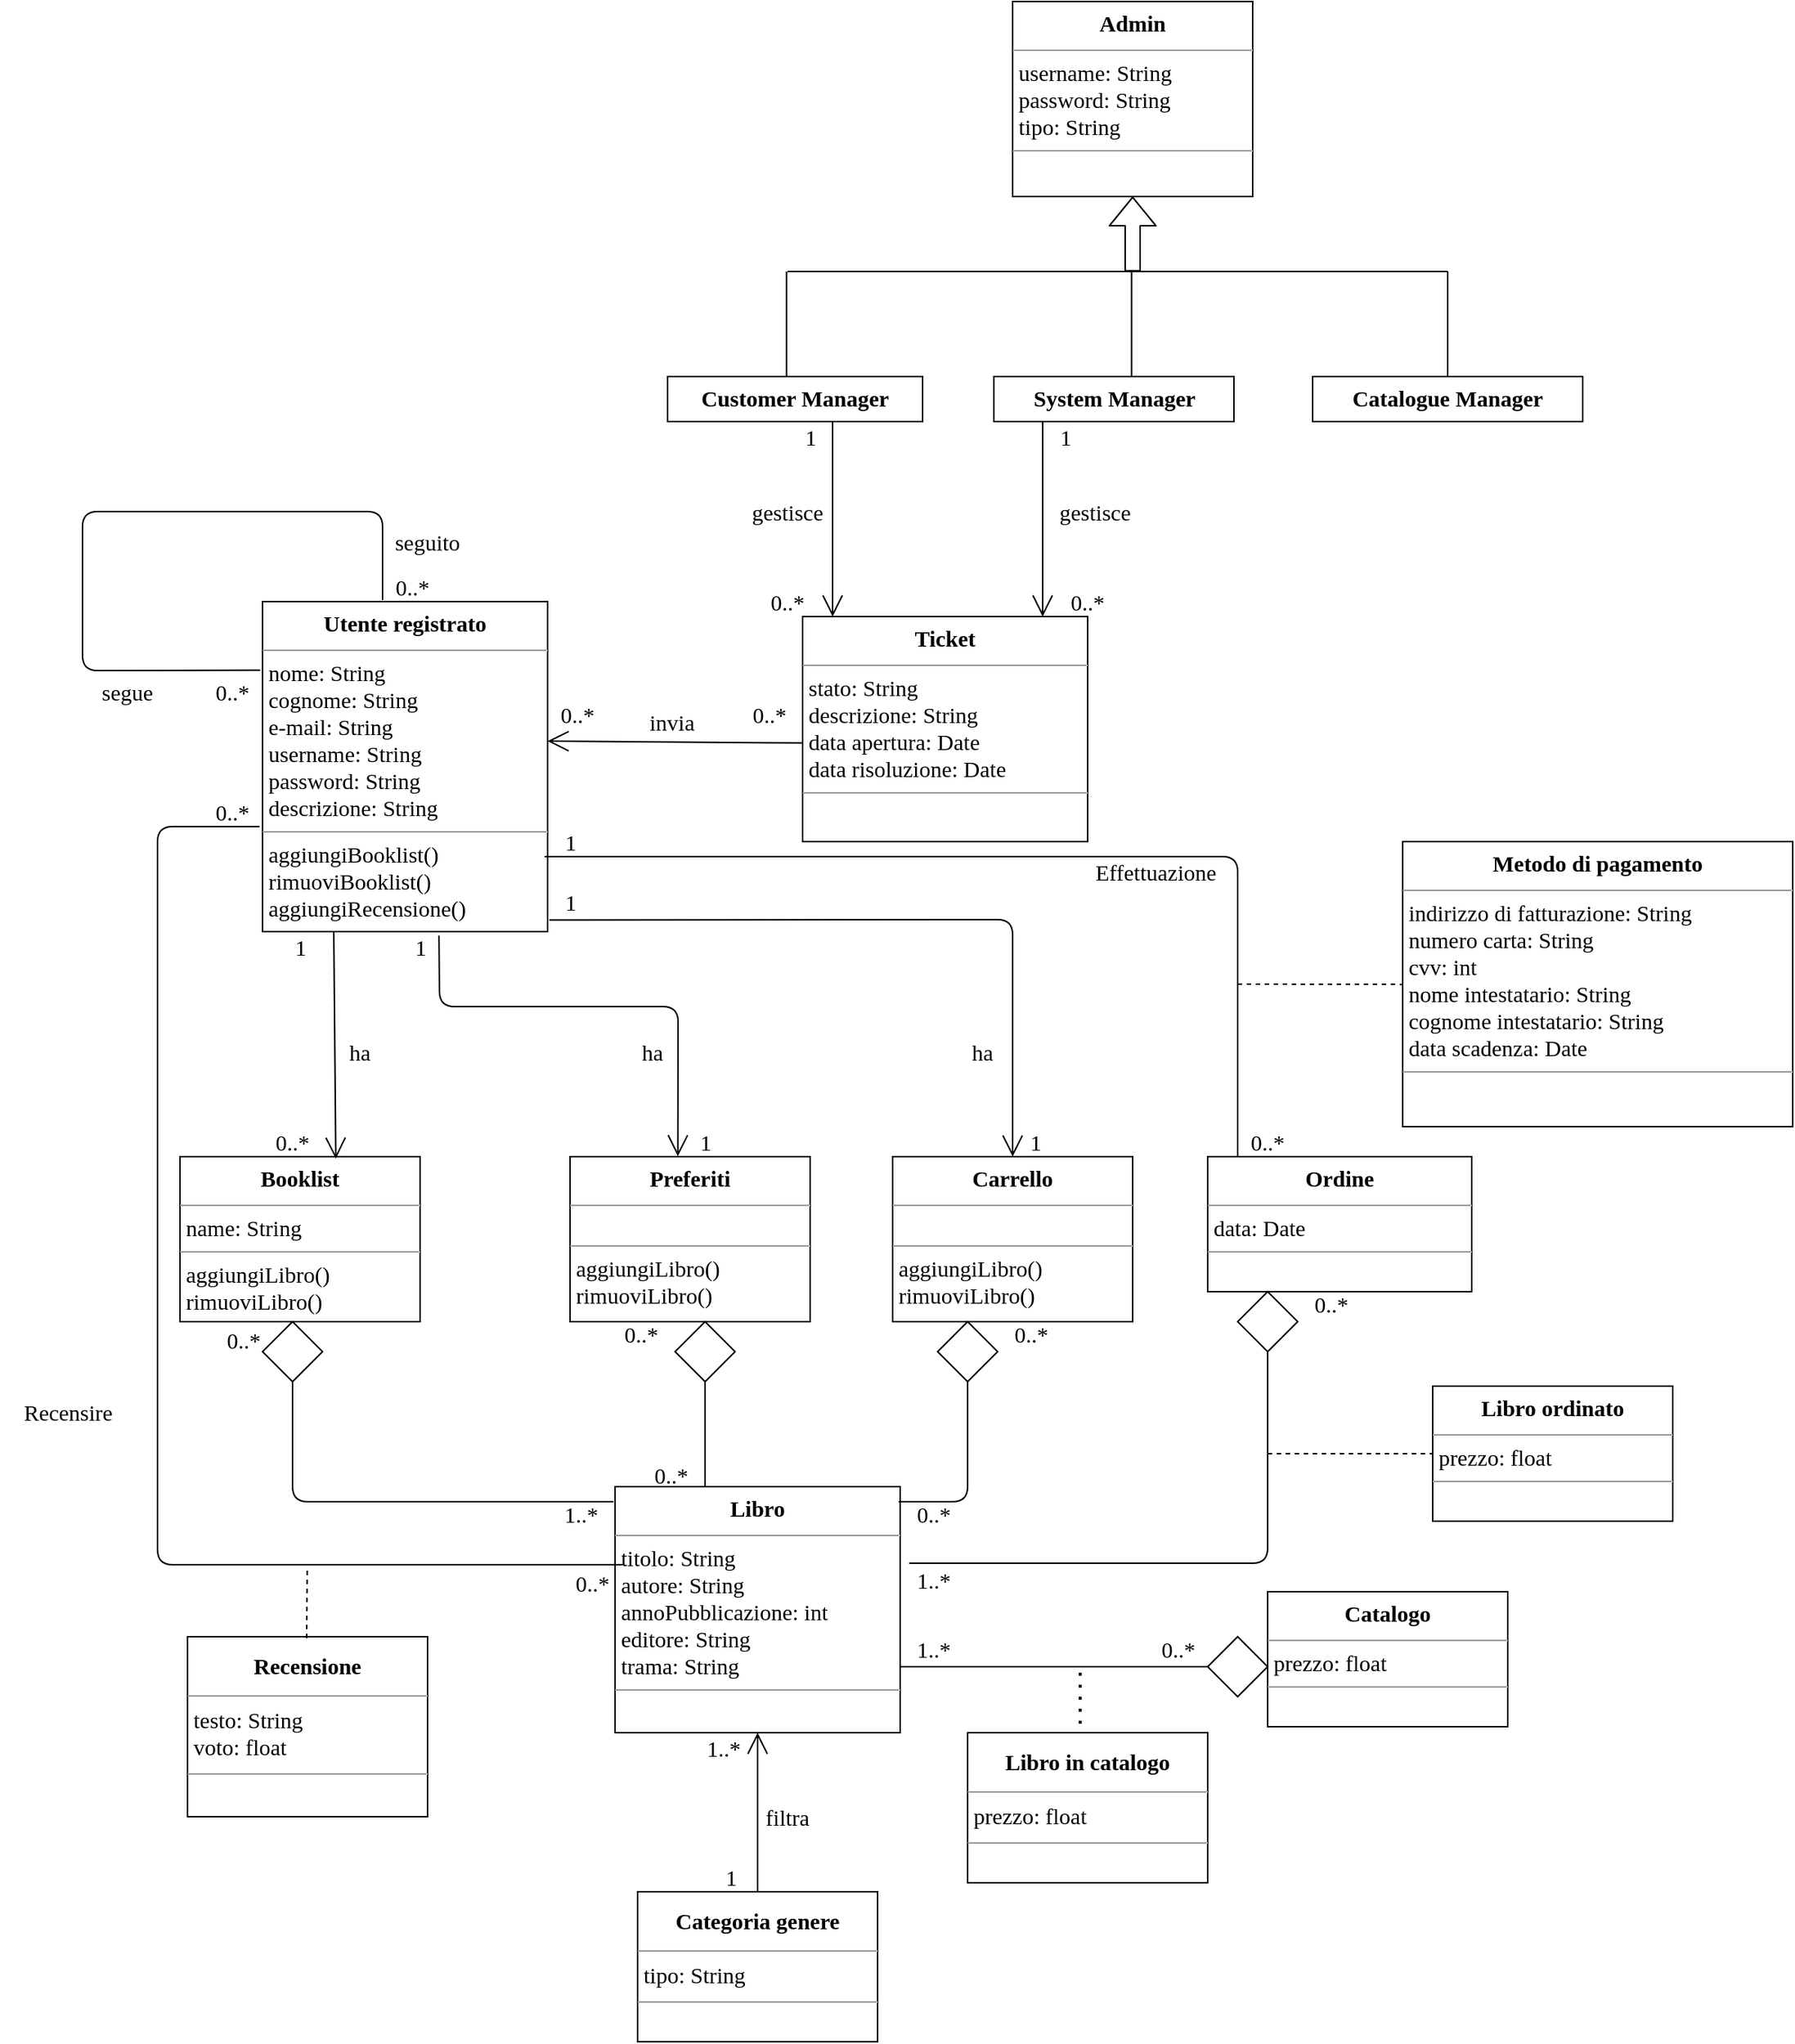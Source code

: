 <mxfile version="14.2.9" type="device"><diagram id="4DqZxzwC6esnHVQPBgF9" name="Page-1"><mxGraphModel dx="2302" dy="2637" grid="1" gridSize="10" guides="1" tooltips="1" connect="1" arrows="1" fold="1" page="0" pageScale="1" pageWidth="827" pageHeight="1169" math="0" shadow="0"><root><mxCell id="0"/><mxCell id="1" parent="0"/><mxCell id="WlpP-8ikrET54YrScVuO-12" value="&lt;h2 style=&quot;margin: 0px ; margin-top: 4px ; text-align: center&quot;&gt;&lt;b&gt;&lt;font face=&quot;Verdana&quot; style=&quot;font-size: 15px&quot;&gt;Booklist&lt;/font&gt;&lt;/b&gt;&lt;/h2&gt;&lt;hr size=&quot;1&quot;&gt;&lt;p style=&quot;margin: 0px ; margin-left: 4px&quot;&gt;&lt;font face=&quot;Verdana&quot; style=&quot;font-size: 15px&quot;&gt;name: String&lt;/font&gt;&lt;/p&gt;&lt;hr size=&quot;1&quot;&gt;&lt;p style=&quot;margin: 0px 0px 0px 4px ; font-size: 15px&quot;&gt;&lt;font face=&quot;Verdana&quot; style=&quot;font-size: 15px&quot;&gt;aggiungiLibro()&lt;/font&gt;&lt;/p&gt;&lt;p style=&quot;margin: 0px 0px 0px 4px ; font-size: 15px&quot;&gt;&lt;font face=&quot;Verdana&quot; style=&quot;font-size: 15px&quot;&gt;rimuoviLibro()&lt;/font&gt;&lt;/p&gt;" style="verticalAlign=top;align=left;overflow=fill;fontSize=12;fontFamily=Helvetica;html=1;" parent="1" vertex="1"><mxGeometry x="-45" y="-800" width="160" height="110" as="geometry"/></mxCell><mxCell id="WlpP-8ikrET54YrScVuO-13" value="&lt;h2 style=&quot;margin: 0px ; margin-top: 4px ; text-align: center&quot;&gt;&lt;font face=&quot;Verdana&quot;&gt;&lt;span style=&quot;font-size: 15px&quot;&gt;Utente registrato&lt;/span&gt;&lt;/font&gt;&lt;/h2&gt;&lt;hr size=&quot;1&quot;&gt;&lt;p style=&quot;margin: 0px ; margin-left: 4px&quot;&gt;&lt;font face=&quot;Verdana&quot; style=&quot;font-size: 15px&quot;&gt;nome: String&lt;/font&gt;&lt;/p&gt;&lt;p style=&quot;margin: 0px ; margin-left: 4px&quot;&gt;&lt;font face=&quot;Verdana&quot; style=&quot;font-size: 15px&quot;&gt;cognome: String&lt;/font&gt;&lt;/p&gt;&lt;p style=&quot;margin: 0px ; margin-left: 4px&quot;&gt;&lt;font face=&quot;Verdana&quot; style=&quot;font-size: 15px&quot;&gt;e-mail: String&lt;/font&gt;&lt;/p&gt;&lt;p style=&quot;margin: 0px ; margin-left: 4px&quot;&gt;&lt;font face=&quot;Verdana&quot; style=&quot;font-size: 15px&quot;&gt;username: String&lt;/font&gt;&lt;/p&gt;&lt;p style=&quot;margin: 0px ; margin-left: 4px&quot;&gt;&lt;font face=&quot;Verdana&quot;&gt;&lt;span style=&quot;font-size: 15px&quot;&gt;password: String&lt;/span&gt;&lt;/font&gt;&lt;/p&gt;&lt;p style=&quot;margin: 0px ; margin-left: 4px&quot;&gt;&lt;font face=&quot;Verdana&quot;&gt;&lt;span style=&quot;font-size: 15px&quot;&gt;descrizione: String&lt;/span&gt;&lt;/font&gt;&lt;/p&gt;&lt;hr size=&quot;1&quot;&gt;&lt;p style=&quot;margin: 0px 0px 0px 4px ; font-size: 15px&quot;&gt;&lt;font face=&quot;Verdana&quot;&gt;aggiungiBooklist()&lt;/font&gt;&lt;/p&gt;&lt;p style=&quot;margin: 0px 0px 0px 4px ; font-size: 15px&quot;&gt;&lt;font face=&quot;Verdana&quot;&gt;rimuoviBooklist()&lt;/font&gt;&lt;/p&gt;&lt;p style=&quot;margin: 0px 0px 0px 4px ; font-size: 15px&quot;&gt;&lt;font face=&quot;Verdana&quot;&gt;aggiungiRecensione()&lt;/font&gt;&lt;/p&gt;" style="verticalAlign=top;align=left;overflow=fill;fontSize=12;fontFamily=Helvetica;html=1;" parent="1" vertex="1"><mxGeometry x="10" y="-1170" width="190" height="220" as="geometry"/></mxCell><mxCell id="WlpP-8ikrET54YrScVuO-14" value="&lt;h2 style=&quot;margin: 0px ; margin-top: 4px ; text-align: center&quot;&gt;&lt;b&gt;&lt;font face=&quot;Verdana&quot; style=&quot;font-size: 15px&quot;&gt;Preferiti&lt;/font&gt;&lt;/b&gt;&lt;/h2&gt;&lt;hr size=&quot;1&quot;&gt;&lt;p style=&quot;margin: 0px ; margin-left: 4px&quot;&gt;&lt;br&gt;&lt;/p&gt;&lt;hr size=&quot;1&quot;&gt;&lt;p style=&quot;margin: 0px 0px 0px 4px ; font-size: 15px&quot;&gt;&lt;font face=&quot;Verdana&quot; style=&quot;font-size: 15px&quot;&gt;aggiungiLibro()&lt;/font&gt;&lt;/p&gt;&lt;p style=&quot;margin: 0px 0px 0px 4px ; font-size: 15px&quot;&gt;&lt;font face=&quot;Verdana&quot; style=&quot;font-size: 15px&quot;&gt;rimuoviLibro()&lt;/font&gt;&lt;/p&gt;" style="verticalAlign=top;align=left;overflow=fill;fontSize=12;fontFamily=Helvetica;html=1;" parent="1" vertex="1"><mxGeometry x="215" y="-800" width="160" height="110" as="geometry"/></mxCell><mxCell id="WlpP-8ikrET54YrScVuO-15" value="&lt;h2 style=&quot;margin: 0px ; margin-top: 4px ; text-align: center&quot;&gt;&lt;b&gt;&lt;font face=&quot;Verdana&quot; style=&quot;font-size: 15px&quot;&gt;Carrello&lt;/font&gt;&lt;/b&gt;&lt;/h2&gt;&lt;hr size=&quot;1&quot;&gt;&lt;p style=&quot;margin: 0px ; margin-left: 4px&quot;&gt;&lt;br&gt;&lt;/p&gt;&lt;hr size=&quot;1&quot;&gt;&lt;p style=&quot;margin: 0px 0px 0px 4px ; font-size: 15px&quot;&gt;&lt;font face=&quot;Verdana&quot; style=&quot;font-size: 15px&quot;&gt;aggiungiLibro()&lt;/font&gt;&lt;/p&gt;&lt;p style=&quot;margin: 0px 0px 0px 4px ; font-size: 15px&quot;&gt;&lt;font face=&quot;Verdana&quot; style=&quot;font-size: 15px&quot;&gt;rimuoviLibro()&lt;/font&gt;&lt;/p&gt;" style="verticalAlign=top;align=left;overflow=fill;fontSize=12;fontFamily=Helvetica;html=1;" parent="1" vertex="1"><mxGeometry x="430" y="-800" width="160" height="110" as="geometry"/></mxCell><mxCell id="WlpP-8ikrET54YrScVuO-17" value="&lt;h2 style=&quot;margin: 0px ; margin-top: 4px ; text-align: center&quot;&gt;&lt;font face=&quot;Verdana&quot;&gt;&lt;span style=&quot;font-size: 15px&quot;&gt;Ordine&lt;/span&gt;&lt;/font&gt;&lt;/h2&gt;&lt;hr size=&quot;1&quot;&gt;&lt;p style=&quot;margin: 0px ; margin-left: 4px&quot;&gt;&lt;font face=&quot;Verdana&quot; style=&quot;font-size: 15px&quot;&gt;data: Date&lt;/font&gt;&lt;/p&gt;&lt;hr size=&quot;1&quot;&gt;&lt;p style=&quot;margin: 0px 0px 0px 4px ; font-size: 15px&quot;&gt;&lt;br&gt;&lt;/p&gt;" style="verticalAlign=top;align=left;overflow=fill;fontSize=12;fontFamily=Helvetica;html=1;" parent="1" vertex="1"><mxGeometry x="640" y="-800" width="176" height="90" as="geometry"/></mxCell><mxCell id="WlpP-8ikrET54YrScVuO-18" value="&lt;h2 style=&quot;margin: 0px ; margin-top: 4px ; text-align: center&quot;&gt;&lt;b&gt;&lt;font face=&quot;Verdana&quot; style=&quot;font-size: 15px&quot;&gt;Libro&lt;/font&gt;&lt;/b&gt;&lt;/h2&gt;&lt;hr size=&quot;1&quot;&gt;&lt;p style=&quot;margin: 0px ; margin-left: 4px&quot;&gt;&lt;font face=&quot;Verdana&quot; style=&quot;font-size: 15px&quot;&gt;titolo: String&lt;/font&gt;&lt;/p&gt;&lt;p style=&quot;margin: 0px ; margin-left: 4px&quot;&gt;&lt;font face=&quot;Verdana&quot; style=&quot;font-size: 15px&quot;&gt;autore: String&lt;/font&gt;&lt;/p&gt;&lt;p style=&quot;margin: 0px ; margin-left: 4px&quot;&gt;&lt;font face=&quot;Verdana&quot;&gt;&lt;span style=&quot;font-size: 15px&quot;&gt;annoPubblicazione: int&lt;/span&gt;&lt;/font&gt;&lt;/p&gt;&lt;p style=&quot;margin: 0px ; margin-left: 4px&quot;&gt;&lt;font face=&quot;Verdana&quot;&gt;&lt;span style=&quot;font-size: 15px&quot;&gt;editore: String&lt;/span&gt;&lt;/font&gt;&lt;/p&gt;&lt;p style=&quot;margin: 0px ; margin-left: 4px&quot;&gt;&lt;font face=&quot;Verdana&quot;&gt;&lt;span style=&quot;font-size: 15px&quot;&gt;trama: String&lt;/span&gt;&lt;/font&gt;&lt;/p&gt;&lt;hr size=&quot;1&quot;&gt;&lt;p style=&quot;margin: 0px 0px 0px 4px ; font-size: 15px&quot;&gt;&lt;br&gt;&lt;/p&gt;" style="verticalAlign=top;align=left;overflow=fill;fontSize=12;fontFamily=Helvetica;html=1;" parent="1" vertex="1"><mxGeometry x="245" y="-580" width="190" height="164" as="geometry"/></mxCell><mxCell id="WlpP-8ikrET54YrScVuO-19" value="&lt;h2 style=&quot;margin: 0px ; margin-top: 4px ; text-align: center&quot;&gt;&lt;b&gt;&lt;font face=&quot;Verdana&quot; style=&quot;font-size: 15px&quot;&gt;Recensione&lt;/font&gt;&lt;/b&gt;&lt;/h2&gt;&lt;hr size=&quot;1&quot;&gt;&lt;p style=&quot;margin: 0px ; margin-left: 4px&quot;&gt;&lt;font face=&quot;Verdana&quot;&gt;testo: String&lt;/font&gt;&lt;/p&gt;&lt;p style=&quot;margin: 0px ; margin-left: 4px&quot;&gt;&lt;font face=&quot;Verdana&quot;&gt;voto: float&lt;/font&gt;&lt;/p&gt;&lt;hr size=&quot;1&quot;&gt;&lt;p style=&quot;margin: 0px 0px 0px 4px ; font-size: 15px&quot;&gt;&lt;br&gt;&lt;/p&gt;" style="verticalAlign=top;align=left;overflow=fill;fontSize=15;fontFamily=Helvetica;html=1;" parent="1" vertex="1"><mxGeometry x="-40" y="-480" width="160" height="120" as="geometry"/></mxCell><mxCell id="WlpP-8ikrET54YrScVuO-27" value="0..*" style="text;html=1;strokeColor=none;fillColor=none;align=center;verticalAlign=middle;whiteSpace=wrap;rounded=0;fontFamily=Verdana;fontSize=15;" parent="1" vertex="1"><mxGeometry x="660" y="-820" width="40" height="20" as="geometry"/></mxCell><mxCell id="WlpP-8ikrET54YrScVuO-37" value="0..*" style="text;html=1;strokeColor=none;fillColor=none;align=center;verticalAlign=middle;whiteSpace=wrap;rounded=0;fontFamily=Verdana;fontSize=15;" parent="1" vertex="1"><mxGeometry x="90" y="-1190" width="40" height="20" as="geometry"/></mxCell><mxCell id="WlpP-8ikrET54YrScVuO-38" value="0..*" style="text;html=1;strokeColor=none;fillColor=none;align=center;verticalAlign=middle;whiteSpace=wrap;rounded=0;fontFamily=Verdana;fontSize=15;" parent="1" vertex="1"><mxGeometry x="-30" y="-1120" width="40" height="20" as="geometry"/></mxCell><mxCell id="WlpP-8ikrET54YrScVuO-39" value="0..*" style="text;html=1;strokeColor=none;fillColor=none;align=center;verticalAlign=middle;whiteSpace=wrap;rounded=0;fontFamily=Verdana;fontSize=15;" parent="1" vertex="1"><mxGeometry x="10" y="-820" width="40" height="20" as="geometry"/></mxCell><mxCell id="WlpP-8ikrET54YrScVuO-44" value="1" style="text;html=1;align=center;verticalAlign=middle;resizable=0;points=[];autosize=1;fontSize=15;fontFamily=Verdana;" parent="1" vertex="1"><mxGeometry x="20" y="-950" width="30" height="20" as="geometry"/></mxCell><mxCell id="WlpP-8ikrET54YrScVuO-47" value="1" style="text;html=1;align=center;verticalAlign=middle;resizable=0;points=[];autosize=1;fontSize=15;fontFamily=Verdana;" parent="1" vertex="1"><mxGeometry x="290" y="-820" width="30" height="20" as="geometry"/></mxCell><mxCell id="WlpP-8ikrET54YrScVuO-48" value="1" style="text;html=1;align=center;verticalAlign=middle;resizable=0;points=[];autosize=1;fontSize=15;fontFamily=Verdana;" parent="1" vertex="1"><mxGeometry x="510" y="-820" width="30" height="20" as="geometry"/></mxCell><mxCell id="WlpP-8ikrET54YrScVuO-51" value="1" style="text;html=1;align=center;verticalAlign=middle;resizable=0;points=[];autosize=1;fontSize=15;fontFamily=Verdana;" parent="1" vertex="1"><mxGeometry x="200" y="-1020" width="30" height="20" as="geometry"/></mxCell><mxCell id="WlpP-8ikrET54YrScVuO-62" value="0..*" style="text;html=1;strokeColor=none;fillColor=none;align=center;verticalAlign=middle;whiteSpace=wrap;rounded=0;fontFamily=Verdana;fontSize=15;" parent="1" vertex="1"><mxGeometry x="240" y="-690" width="45" height="16" as="geometry"/></mxCell><mxCell id="1CDYzb0kvHTXHIj_LB6H-1" value="&lt;font face=&quot;Verdana&quot; style=&quot;font-size: 15px&quot;&gt;segue&lt;/font&gt;" style="text;html=1;strokeColor=none;fillColor=none;align=center;verticalAlign=middle;whiteSpace=wrap;rounded=0;" parent="1" vertex="1"><mxGeometry x="-100" y="-1120" width="40" height="20" as="geometry"/></mxCell><mxCell id="1CDYzb0kvHTXHIj_LB6H-2" value="&lt;font face=&quot;Verdana&quot; style=&quot;font-size: 15px&quot;&gt;seguito&lt;/font&gt;" style="text;html=1;strokeColor=none;fillColor=none;align=center;verticalAlign=middle;whiteSpace=wrap;rounded=0;" parent="1" vertex="1"><mxGeometry x="100" y="-1220" width="40" height="20" as="geometry"/></mxCell><mxCell id="1CDYzb0kvHTXHIj_LB6H-188" value="&lt;font style=&quot;font-size: 15px&quot; face=&quot;Verdana&quot;&gt;ha&lt;/font&gt;" style="text;html=1;strokeColor=none;fillColor=none;align=center;verticalAlign=middle;whiteSpace=wrap;rounded=0;" parent="1" vertex="1"><mxGeometry x="55" y="-880" width="40" height="20" as="geometry"/></mxCell><mxCell id="1CDYzb0kvHTXHIj_LB6H-195" value="" style="endArrow=open;endFill=1;endSize=12;html=1;fontFamily=Verdana;fontSize=15;exitX=0.619;exitY=1.012;exitDx=0;exitDy=0;exitPerimeter=0;entryX=0.449;entryY=-0.002;entryDx=0;entryDy=0;entryPerimeter=0;" parent="1" source="WlpP-8ikrET54YrScVuO-13" target="WlpP-8ikrET54YrScVuO-14" edge="1"><mxGeometry width="160" relative="1" as="geometry"><mxPoint x="295" y="-840" as="sourcePoint"/><mxPoint x="295" y="-800" as="targetPoint"/><Array as="points"><mxPoint x="128" y="-900"/><mxPoint x="170" y="-900"/><mxPoint x="287" y="-900"/></Array></mxGeometry></mxCell><mxCell id="1CDYzb0kvHTXHIj_LB6H-196" value="" style="endArrow=open;endFill=1;endSize=12;html=1;fontFamily=Verdana;fontSize=15;exitX=1.006;exitY=0.965;exitDx=0;exitDy=0;exitPerimeter=0;" parent="1" source="WlpP-8ikrET54YrScVuO-13" edge="1"><mxGeometry width="160" relative="1" as="geometry"><mxPoint x="170" y="-950" as="sourcePoint"/><mxPoint x="510" y="-800" as="targetPoint"/><Array as="points"><mxPoint x="510" y="-958"/></Array></mxGeometry></mxCell><mxCell id="Y7sWfJEM08OCY0XWmmJI-4" value="" style="endArrow=none;html=1;entryX=0.5;entryY=1;entryDx=0;entryDy=0;" parent="1" target="Qf8uGJfzRWYWjLu7b43t-30" edge="1"><mxGeometry width="50" height="50" relative="1" as="geometry"><mxPoint x="244" y="-570" as="sourcePoint"/><mxPoint x="60.0" y="-690" as="targetPoint"/><Array as="points"><mxPoint x="30" y="-570"/></Array></mxGeometry></mxCell><mxCell id="Y7sWfJEM08OCY0XWmmJI-6" value="" style="endArrow=none;html=1;entryX=0.5;entryY=1;entryDx=0;entryDy=0;" parent="1" target="Qf8uGJfzRWYWjLu7b43t-31" edge="1"><mxGeometry width="50" height="50" relative="1" as="geometry"><mxPoint x="305" y="-580" as="sourcePoint"/><mxPoint x="304.5" y="-690" as="targetPoint"/><Array as="points"/></mxGeometry></mxCell><mxCell id="Y7sWfJEM08OCY0XWmmJI-7" value="" style="endArrow=none;html=1;entryX=0.5;entryY=1;entryDx=0;entryDy=0;" parent="1" target="Qf8uGJfzRWYWjLu7b43t-34" edge="1"><mxGeometry width="50" height="50" relative="1" as="geometry"><mxPoint x="434" y="-570" as="sourcePoint"/><mxPoint x="510" y="-690" as="targetPoint"/><Array as="points"><mxPoint x="480" y="-570"/></Array></mxGeometry></mxCell><mxCell id="Y7sWfJEM08OCY0XWmmJI-18" value="0..*" style="text;html=1;strokeColor=none;fillColor=none;align=center;verticalAlign=middle;whiteSpace=wrap;rounded=0;fontFamily=Verdana;fontSize=15;" parent="1" vertex="1"><mxGeometry x="-25" y="-686" width="45" height="16" as="geometry"/></mxCell><mxCell id="Y7sWfJEM08OCY0XWmmJI-20" value="0..*" style="text;html=1;strokeColor=none;fillColor=none;align=center;verticalAlign=middle;whiteSpace=wrap;rounded=0;fontFamily=Verdana;fontSize=15;" parent="1" vertex="1"><mxGeometry x="500" y="-690" width="45" height="16" as="geometry"/></mxCell><mxCell id="POsR3RTGw3RpTrcSSFuR-1" value="" style="endArrow=none;dashed=1;html=1;entryX=0;entryY=0.5;entryDx=0;entryDy=0;" parent="1" target="POsR3RTGw3RpTrcSSFuR-2" edge="1"><mxGeometry width="50" height="50" relative="1" as="geometry"><mxPoint x="680" y="-602" as="sourcePoint"/><mxPoint x="790" y="-620" as="targetPoint"/></mxGeometry></mxCell><mxCell id="POsR3RTGw3RpTrcSSFuR-2" value="&lt;h2 style=&quot;margin: 0px ; margin-top: 4px ; text-align: center&quot;&gt;&lt;b&gt;&lt;font face=&quot;Verdana&quot; style=&quot;font-size: 15px&quot;&gt;Libro ordinato&lt;/font&gt;&lt;/b&gt;&lt;/h2&gt;&lt;hr size=&quot;1&quot;&gt;&lt;p style=&quot;margin: 0px ; margin-left: 4px&quot;&gt;&lt;font face=&quot;Verdana&quot; style=&quot;font-size: 15px&quot;&gt;prezzo: float&lt;/font&gt;&lt;/p&gt;&lt;hr size=&quot;1&quot;&gt;&lt;p style=&quot;margin: 0px 0px 0px 4px ; font-size: 15px&quot;&gt;&lt;br&gt;&lt;/p&gt;" style="verticalAlign=top;align=left;overflow=fill;fontSize=12;fontFamily=Helvetica;html=1;" parent="1" vertex="1"><mxGeometry x="790" y="-647" width="160" height="90" as="geometry"/></mxCell><mxCell id="POsR3RTGw3RpTrcSSFuR-3" value="" style="endArrow=none;html=1;" parent="1" edge="1"><mxGeometry width="50" height="50" relative="1" as="geometry"><mxPoint x="441" y="-529" as="sourcePoint"/><mxPoint x="680" y="-670" as="targetPoint"/><Array as="points"><mxPoint x="680" y="-529"/></Array></mxGeometry></mxCell><mxCell id="POsR3RTGw3RpTrcSSFuR-7" value="1..*" style="text;html=1;strokeColor=none;fillColor=none;align=center;verticalAlign=middle;whiteSpace=wrap;rounded=0;fontFamily=Verdana;fontSize=15;" parent="1" vertex="1"><mxGeometry x="435" y="-526" width="45" height="16" as="geometry"/></mxCell><mxCell id="POsR3RTGw3RpTrcSSFuR-10" value="0..*" style="text;html=1;strokeColor=none;fillColor=none;align=center;verticalAlign=middle;whiteSpace=wrap;rounded=0;fontFamily=Verdana;fontSize=15;" parent="1" vertex="1"><mxGeometry x="700" y="-710" width="45" height="16" as="geometry"/></mxCell><mxCell id="POsR3RTGw3RpTrcSSFuR-11" value="" style="endArrow=none;dashed=1;html=1;" parent="1" edge="1"><mxGeometry width="50" height="50" relative="1" as="geometry"><mxPoint x="39.41" y="-479" as="sourcePoint"/><mxPoint x="39.82" y="-526" as="targetPoint"/></mxGeometry></mxCell><mxCell id="POsR3RTGw3RpTrcSSFuR-13" value="" style="endArrow=none;html=1;" parent="1" edge="1"><mxGeometry width="50" height="50" relative="1" as="geometry"><mxPoint x="250" y="-528" as="sourcePoint"/><mxPoint x="8" y="-1020" as="targetPoint"/><Array as="points"><mxPoint x="-60" y="-528"/><mxPoint x="-60" y="-690"/><mxPoint x="-60" y="-1020"/></Array></mxGeometry></mxCell><mxCell id="POsR3RTGw3RpTrcSSFuR-15" value="0..*" style="text;html=1;strokeColor=none;fillColor=none;align=center;verticalAlign=middle;whiteSpace=wrap;rounded=0;fontFamily=Verdana;fontSize=15;" parent="1" vertex="1"><mxGeometry x="-30" y="-1040" width="40" height="20" as="geometry"/></mxCell><mxCell id="POsR3RTGw3RpTrcSSFuR-16" value="0..*" style="text;html=1;strokeColor=none;fillColor=none;align=center;verticalAlign=middle;whiteSpace=wrap;rounded=0;fontFamily=Verdana;fontSize=15;" parent="1" vertex="1"><mxGeometry x="210" y="-526" width="40" height="20" as="geometry"/></mxCell><mxCell id="POsR3RTGw3RpTrcSSFuR-37" value="" style="endArrow=none;html=1;exitX=-0.008;exitY=0.208;exitDx=0;exitDy=0;exitPerimeter=0;" parent="1" source="WlpP-8ikrET54YrScVuO-13" edge="1"><mxGeometry width="50" height="50" relative="1" as="geometry"><mxPoint x="-115" y="-1163.06" as="sourcePoint"/><mxPoint x="90" y="-1171" as="targetPoint"/><Array as="points"><mxPoint x="-110" y="-1124"/><mxPoint x="-110" y="-1180"/><mxPoint x="-110" y="-1230"/><mxPoint x="90" y="-1230"/></Array></mxGeometry></mxCell><mxCell id="POsR3RTGw3RpTrcSSFuR-46" value="0..*" style="text;html=1;strokeColor=none;fillColor=none;align=center;verticalAlign=middle;whiteSpace=wrap;rounded=0;fontFamily=Verdana;fontSize=15;" parent="1" vertex="1"><mxGeometry x="327.5" y="-1105" width="40" height="20" as="geometry"/></mxCell><mxCell id="POsR3RTGw3RpTrcSSFuR-49" value="0..*" style="text;html=1;strokeColor=none;fillColor=none;align=center;verticalAlign=middle;whiteSpace=wrap;rounded=0;fontFamily=Verdana;fontSize=15;" parent="1" vertex="1"><mxGeometry x="200" y="-1105" width="40" height="20" as="geometry"/></mxCell><mxCell id="_nN1VCvmaoJyRqmS56Fd-2" value="" style="endArrow=none;html=1;entryX=0;entryY=0.5;entryDx=0;entryDy=0;" parent="1" target="Qf8uGJfzRWYWjLu7b43t-45" edge="1"><mxGeometry width="50" height="50" relative="1" as="geometry"><mxPoint x="435" y="-460" as="sourcePoint"/><mxPoint x="610" y="-456" as="targetPoint"/></mxGeometry></mxCell><mxCell id="_nN1VCvmaoJyRqmS56Fd-3" value="" style="endArrow=none;dashed=1;html=1;dashPattern=1 3;strokeWidth=2;" parent="1" edge="1"><mxGeometry width="50" height="50" relative="1" as="geometry"><mxPoint x="555" y="-456" as="sourcePoint"/><mxPoint x="555" y="-416" as="targetPoint"/></mxGeometry></mxCell><mxCell id="_nN1VCvmaoJyRqmS56Fd-4" value="&lt;h2 style=&quot;margin: 0px ; margin-top: 4px ; text-align: center&quot;&gt;&lt;font face=&quot;Verdana&quot;&gt;&lt;span style=&quot;font-size: 15px&quot;&gt;Libro in catalogo&lt;/span&gt;&lt;/font&gt;&lt;/h2&gt;&lt;hr size=&quot;1&quot;&gt;&lt;p style=&quot;margin: 0px ; margin-left: 4px&quot;&gt;&lt;font face=&quot;Verdana&quot;&gt;prezzo: float&lt;/font&gt;&lt;/p&gt;&lt;hr size=&quot;1&quot;&gt;&lt;p style=&quot;margin: 0px 0px 0px 4px ; font-size: 15px&quot;&gt;&lt;br&gt;&lt;/p&gt;" style="verticalAlign=top;align=left;overflow=fill;fontSize=15;fontFamily=Helvetica;html=1;" parent="1" vertex="1"><mxGeometry x="480" y="-416" width="160" height="100" as="geometry"/></mxCell><mxCell id="_nN1VCvmaoJyRqmS56Fd-5" value="1..*" style="text;html=1;strokeColor=none;fillColor=none;align=center;verticalAlign=middle;whiteSpace=wrap;rounded=0;fontFamily=Verdana;fontSize=15;" parent="1" vertex="1"><mxGeometry x="435" y="-480" width="45" height="16" as="geometry"/></mxCell><mxCell id="_nN1VCvmaoJyRqmS56Fd-6" value="0..*" style="text;html=1;strokeColor=none;fillColor=none;align=center;verticalAlign=middle;whiteSpace=wrap;rounded=0;fontFamily=Verdana;fontSize=15;" parent="1" vertex="1"><mxGeometry x="597.5" y="-480" width="45" height="16" as="geometry"/></mxCell><mxCell id="_nN1VCvmaoJyRqmS56Fd-12" value="&lt;h2 style=&quot;margin: 0px ; margin-top: 4px ; text-align: center&quot;&gt;&lt;b&gt;&lt;font face=&quot;Verdana&quot; style=&quot;font-size: 15px&quot;&gt;Categoria genere&lt;/font&gt;&lt;/b&gt;&lt;/h2&gt;&lt;hr size=&quot;1&quot;&gt;&lt;p style=&quot;margin: 0px ; margin-left: 4px&quot;&gt;&lt;font face=&quot;Verdana&quot;&gt;tipo: String&lt;br&gt;&lt;/font&gt;&lt;/p&gt;&lt;hr size=&quot;1&quot;&gt;&lt;p style=&quot;margin: 0px 0px 0px 4px ; font-size: 15px&quot;&gt;&lt;br&gt;&lt;/p&gt;" style="verticalAlign=top;align=left;overflow=fill;fontSize=15;fontFamily=Helvetica;html=1;" parent="1" vertex="1"><mxGeometry x="260" y="-310" width="160" height="100" as="geometry"/></mxCell><mxCell id="_nN1VCvmaoJyRqmS56Fd-13" value="1" style="text;html=1;strokeColor=none;fillColor=none;align=center;verticalAlign=middle;whiteSpace=wrap;rounded=0;fontFamily=Verdana;fontSize=15;" parent="1" vertex="1"><mxGeometry x="305" y="-330" width="35" height="20" as="geometry"/></mxCell><mxCell id="_nN1VCvmaoJyRqmS56Fd-14" value="1..*" style="text;html=1;strokeColor=none;fillColor=none;align=center;verticalAlign=middle;whiteSpace=wrap;rounded=0;fontFamily=Verdana;fontSize=15;" parent="1" vertex="1"><mxGeometry x="295" y="-416" width="45" height="20" as="geometry"/></mxCell><mxCell id="Qf8uGJfzRWYWjLu7b43t-2" value="&lt;h2 style=&quot;margin: 0px ; margin-top: 4px ; text-align: center&quot;&gt;&lt;font face=&quot;Verdana&quot;&gt;&lt;span style=&quot;font-size: 15px&quot;&gt;Ticket&lt;/span&gt;&lt;/font&gt;&lt;/h2&gt;&lt;hr size=&quot;1&quot;&gt;&lt;p style=&quot;margin: 0px ; margin-left: 4px&quot;&gt;&lt;font face=&quot;Verdana&quot; style=&quot;font-size: 15px&quot;&gt;stato: String&lt;/font&gt;&lt;/p&gt;&lt;p style=&quot;margin: 0px ; margin-left: 4px&quot;&gt;&lt;font face=&quot;Verdana&quot; style=&quot;font-size: 15px&quot;&gt;descrizione: String&lt;/font&gt;&lt;/p&gt;&lt;p style=&quot;margin: 0px ; margin-left: 4px&quot;&gt;&lt;font face=&quot;Verdana&quot; style=&quot;font-size: 15px&quot;&gt;data apertura: Date&lt;/font&gt;&lt;/p&gt;&lt;p style=&quot;margin: 0px ; margin-left: 4px&quot;&gt;&lt;font face=&quot;Verdana&quot; style=&quot;font-size: 15px&quot;&gt;data risoluzione: Date&lt;/font&gt;&lt;/p&gt;&lt;hr size=&quot;1&quot;&gt;&lt;p style=&quot;margin: 0px 0px 0px 4px ; font-size: 15px&quot;&gt;&lt;br&gt;&lt;/p&gt;" style="verticalAlign=top;align=left;overflow=fill;fontSize=12;fontFamily=Helvetica;html=1;" parent="1" vertex="1"><mxGeometry x="370" y="-1160" width="190" height="150" as="geometry"/></mxCell><mxCell id="Qf8uGJfzRWYWjLu7b43t-3" value="&lt;font face=&quot;Verdana&quot; style=&quot;font-size: 15px&quot;&gt;invia&lt;/font&gt;" style="text;html=1;strokeColor=none;fillColor=none;align=center;verticalAlign=middle;whiteSpace=wrap;rounded=0;" parent="1" vertex="1"><mxGeometry x="262.5" y="-1100" width="40" height="20" as="geometry"/></mxCell><mxCell id="Qf8uGJfzRWYWjLu7b43t-9" value="" style="endArrow=open;endFill=1;endSize=12;html=1;fontFamily=Verdana;fontSize=15;exitX=0.001;exitY=0.562;exitDx=0;exitDy=0;exitPerimeter=0;" parent="1" source="Qf8uGJfzRWYWjLu7b43t-2" edge="1"><mxGeometry width="160" relative="1" as="geometry"><mxPoint x="200" y="-1078" as="sourcePoint"/><mxPoint x="200" y="-1077" as="targetPoint"/><Array as="points"/></mxGeometry></mxCell><mxCell id="Qf8uGJfzRWYWjLu7b43t-12" value="" style="endArrow=open;endFill=1;endSize=12;html=1;fontFamily=Verdana;fontSize=15;" parent="1" edge="1"><mxGeometry width="160" relative="1" as="geometry"><mxPoint x="390" y="-1290" as="sourcePoint"/><mxPoint x="390" y="-1160" as="targetPoint"/><Array as="points"><mxPoint x="390" y="-1160"/><mxPoint x="390" y="-1190"/></Array></mxGeometry></mxCell><mxCell id="Qf8uGJfzRWYWjLu7b43t-13" value="&lt;font face=&quot;Verdana&quot; style=&quot;font-size: 15px&quot;&gt;gestisce&lt;/font&gt;" style="text;html=1;strokeColor=none;fillColor=none;align=center;verticalAlign=middle;whiteSpace=wrap;rounded=0;" parent="1" vertex="1"><mxGeometry x="340" y="-1240" width="40" height="20" as="geometry"/></mxCell><mxCell id="Qf8uGJfzRWYWjLu7b43t-14" value="0..*" style="text;html=1;strokeColor=none;fillColor=none;align=center;verticalAlign=middle;whiteSpace=wrap;rounded=0;fontFamily=Verdana;fontSize=15;" parent="1" vertex="1"><mxGeometry x="340" y="-1180" width="40" height="20" as="geometry"/></mxCell><mxCell id="Qf8uGJfzRWYWjLu7b43t-16" value="1" style="text;html=1;align=center;verticalAlign=middle;resizable=0;points=[];autosize=1;fontSize=15;fontFamily=Verdana;" parent="1" vertex="1"><mxGeometry x="360" y="-1290" width="30" height="20" as="geometry"/></mxCell><mxCell id="Qf8uGJfzRWYWjLu7b43t-17" value="" style="endArrow=open;endFill=1;endSize=12;html=1;fontFamily=Verdana;fontSize=15;exitX=0.25;exitY=1;exitDx=0;exitDy=0;entryX=0.649;entryY=0.013;entryDx=0;entryDy=0;entryPerimeter=0;" parent="1" source="WlpP-8ikrET54YrScVuO-13" target="WlpP-8ikrET54YrScVuO-12" edge="1"><mxGeometry width="160" relative="1" as="geometry"><mxPoint x="240" y="-860" as="sourcePoint"/><mxPoint x="27.31" y="-860" as="targetPoint"/><Array as="points"/></mxGeometry></mxCell><mxCell id="Qf8uGJfzRWYWjLu7b43t-18" value="1" style="text;html=1;align=center;verticalAlign=middle;resizable=0;points=[];autosize=1;fontSize=15;fontFamily=Verdana;" parent="1" vertex="1"><mxGeometry x="100" y="-950" width="30" height="20" as="geometry"/></mxCell><mxCell id="Qf8uGJfzRWYWjLu7b43t-19" value="1" style="text;html=1;align=center;verticalAlign=middle;resizable=0;points=[];autosize=1;fontSize=15;fontFamily=Verdana;" parent="1" vertex="1"><mxGeometry x="200" y="-980" width="30" height="20" as="geometry"/></mxCell><mxCell id="Qf8uGJfzRWYWjLu7b43t-20" value="&lt;font style=&quot;font-size: 15px&quot; face=&quot;Verdana&quot;&gt;ha&lt;/font&gt;" style="text;html=1;strokeColor=none;fillColor=none;align=center;verticalAlign=middle;whiteSpace=wrap;rounded=0;" parent="1" vertex="1"><mxGeometry x="250" y="-880" width="40" height="20" as="geometry"/></mxCell><mxCell id="Qf8uGJfzRWYWjLu7b43t-22" value="&lt;font style=&quot;font-size: 15px&quot; face=&quot;Verdana&quot;&gt;ha&lt;/font&gt;" style="text;html=1;strokeColor=none;fillColor=none;align=center;verticalAlign=middle;whiteSpace=wrap;rounded=0;" parent="1" vertex="1"><mxGeometry x="470" y="-880" width="40" height="20" as="geometry"/></mxCell><mxCell id="Qf8uGJfzRWYWjLu7b43t-30" value="" style="rhombus;whiteSpace=wrap;html=1;" parent="1" vertex="1"><mxGeometry x="10" y="-690" width="40" height="40" as="geometry"/></mxCell><mxCell id="Qf8uGJfzRWYWjLu7b43t-31" value="" style="rhombus;whiteSpace=wrap;html=1;" parent="1" vertex="1"><mxGeometry x="285" y="-690" width="40" height="40" as="geometry"/></mxCell><mxCell id="Qf8uGJfzRWYWjLu7b43t-34" value="" style="rhombus;whiteSpace=wrap;html=1;" parent="1" vertex="1"><mxGeometry x="460" y="-690" width="40" height="40" as="geometry"/></mxCell><mxCell id="Qf8uGJfzRWYWjLu7b43t-35" value="" style="rhombus;whiteSpace=wrap;html=1;" parent="1" vertex="1"><mxGeometry x="660" y="-710" width="40" height="40" as="geometry"/></mxCell><mxCell id="Qf8uGJfzRWYWjLu7b43t-39" value="&lt;h2 style=&quot;margin: 0px ; margin-top: 4px ; text-align: center&quot;&gt;&lt;b&gt;&lt;font face=&quot;Verdana&quot; style=&quot;font-size: 15px&quot;&gt;Catalogo&lt;/font&gt;&lt;/b&gt;&lt;/h2&gt;&lt;hr size=&quot;1&quot;&gt;&lt;p style=&quot;margin: 0px ; margin-left: 4px&quot;&gt;&lt;font face=&quot;Verdana&quot; style=&quot;font-size: 15px&quot;&gt;prezzo: float&lt;/font&gt;&lt;/p&gt;&lt;hr size=&quot;1&quot;&gt;&lt;p style=&quot;margin: 0px 0px 0px 4px ; font-size: 15px&quot;&gt;&lt;br&gt;&lt;/p&gt;" style="verticalAlign=top;align=left;overflow=fill;fontSize=12;fontFamily=Helvetica;html=1;" parent="1" vertex="1"><mxGeometry x="680" y="-510" width="160" height="90" as="geometry"/></mxCell><mxCell id="Qf8uGJfzRWYWjLu7b43t-42" value="1..*" style="text;html=1;strokeColor=none;fillColor=none;align=center;verticalAlign=middle;whiteSpace=wrap;rounded=0;fontFamily=Verdana;fontSize=15;" parent="1" vertex="1"><mxGeometry x="200" y="-570" width="45" height="16" as="geometry"/></mxCell><mxCell id="Qf8uGJfzRWYWjLu7b43t-43" value="0..*" style="text;html=1;strokeColor=none;fillColor=none;align=center;verticalAlign=middle;whiteSpace=wrap;rounded=0;fontFamily=Verdana;fontSize=15;" parent="1" vertex="1"><mxGeometry x="260" y="-596" width="45" height="16" as="geometry"/></mxCell><mxCell id="Qf8uGJfzRWYWjLu7b43t-44" value="0..*" style="text;html=1;strokeColor=none;fillColor=none;align=center;verticalAlign=middle;whiteSpace=wrap;rounded=0;fontFamily=Verdana;fontSize=15;" parent="1" vertex="1"><mxGeometry x="435" y="-570" width="45" height="16" as="geometry"/></mxCell><mxCell id="Qf8uGJfzRWYWjLu7b43t-45" value="" style="rhombus;whiteSpace=wrap;html=1;" parent="1" vertex="1"><mxGeometry x="640" y="-480" width="40" height="40" as="geometry"/></mxCell><mxCell id="Qf8uGJfzRWYWjLu7b43t-48" value="" style="endArrow=open;endFill=1;endSize=12;html=1;fontFamily=Verdana;fontSize=15;exitX=1;exitY=1;exitDx=0;exitDy=0;" parent="1" source="_nN1VCvmaoJyRqmS56Fd-13" target="WlpP-8ikrET54YrScVuO-18" edge="1"><mxGeometry width="160" relative="1" as="geometry"><mxPoint x="306.34" y="-366.44" as="sourcePoint"/><mxPoint x="340" y="-420" as="targetPoint"/><Array as="points"/></mxGeometry></mxCell><mxCell id="Qf8uGJfzRWYWjLu7b43t-50" value="&lt;font face=&quot;Verdana&quot; style=&quot;font-size: 15px&quot;&gt;filtra&lt;/font&gt;" style="text;html=1;strokeColor=none;fillColor=none;align=center;verticalAlign=middle;whiteSpace=wrap;rounded=0;" parent="1" vertex="1"><mxGeometry x="340" y="-370" width="40" height="20" as="geometry"/></mxCell><mxCell id="Mswkc1Mapo0bTLL_cwQZ-1" value="" style="endArrow=none;dashed=1;html=1;" parent="1" edge="1"><mxGeometry width="50" height="50" relative="1" as="geometry"><mxPoint x="660" y="-915" as="sourcePoint"/><mxPoint x="773" y="-914.8" as="targetPoint"/><Array as="points"><mxPoint x="773" y="-914.8"/></Array></mxGeometry></mxCell><mxCell id="Mswkc1Mapo0bTLL_cwQZ-2" value="&lt;h2 style=&quot;margin: 0px ; margin-top: 4px ; text-align: center&quot;&gt;&lt;font face=&quot;Verdana&quot;&gt;&lt;span style=&quot;font-size: 15px&quot;&gt;Metodo di pagamento&lt;/span&gt;&lt;/font&gt;&lt;/h2&gt;&lt;hr size=&quot;1&quot;&gt;&lt;p style=&quot;margin: 0px ; margin-left: 4px&quot;&gt;&lt;font face=&quot;Verdana&quot; style=&quot;font-size: 15px&quot;&gt;indirizzo di fatturazione: String&lt;/font&gt;&lt;/p&gt;&lt;p style=&quot;margin: 0px ; margin-left: 4px&quot;&gt;&lt;font face=&quot;Verdana&quot; style=&quot;font-size: 15px&quot;&gt;numero carta: String&lt;/font&gt;&lt;/p&gt;&lt;p style=&quot;margin: 0px ; margin-left: 4px&quot;&gt;&lt;span style=&quot;font-size: 15px ; font-family: &amp;#34;verdana&amp;#34;&quot;&gt;cvv: int&lt;/span&gt;&lt;/p&gt;&lt;p style=&quot;margin: 0px ; margin-left: 4px&quot;&gt;&lt;span style=&quot;font-size: 15px ; font-family: &amp;#34;verdana&amp;#34;&quot;&gt;nome intestatario: String&lt;/span&gt;&lt;/p&gt;&lt;p style=&quot;margin: 0px ; margin-left: 4px&quot;&gt;&lt;span style=&quot;font-size: 15px ; font-family: &amp;#34;verdana&amp;#34;&quot;&gt;cognome intestatario: String&lt;/span&gt;&lt;/p&gt;&lt;p style=&quot;margin: 0px ; margin-left: 4px&quot;&gt;&lt;span style=&quot;font-size: 15px ; font-family: &amp;#34;verdana&amp;#34;&quot;&gt;data scadenza: Date&lt;/span&gt;&lt;/p&gt;&lt;hr size=&quot;1&quot;&gt;&lt;p style=&quot;margin: 0px 0px 0px 4px ; font-size: 15px&quot;&gt;&lt;br&gt;&lt;/p&gt;" style="verticalAlign=top;align=left;overflow=fill;fontSize=12;fontFamily=Helvetica;html=1;" parent="1" vertex="1"><mxGeometry x="770" y="-1010" width="260" height="190" as="geometry"/></mxCell><mxCell id="Mswkc1Mapo0bTLL_cwQZ-3" value="" style="endArrow=none;html=1;" parent="1" edge="1"><mxGeometry width="50" height="50" relative="1" as="geometry"><mxPoint x="198" y="-1000" as="sourcePoint"/><mxPoint x="660" y="-800" as="targetPoint"/><Array as="points"><mxPoint x="660" y="-1000"/></Array></mxGeometry></mxCell><mxCell id="lGFBN1PlsUjC4q34zLQl-3" value="&lt;h2 style=&quot;margin: 0px ; margin-top: 4px ; text-align: center&quot;&gt;&lt;b&gt;&lt;font face=&quot;Verdana&quot; style=&quot;font-size: 15px&quot;&gt;Admin&lt;/font&gt;&lt;/b&gt;&lt;/h2&gt;&lt;hr size=&quot;1&quot;&gt;&lt;p style=&quot;margin: 0px ; margin-left: 4px&quot;&gt;&lt;font face=&quot;Verdana&quot; style=&quot;font-size: 15px&quot;&gt;username: String&lt;/font&gt;&lt;/p&gt;&lt;p style=&quot;margin: 0px ; margin-left: 4px&quot;&gt;&lt;font face=&quot;Verdana&quot; style=&quot;font-size: 15px&quot;&gt;password: String&lt;/font&gt;&lt;/p&gt;&lt;p style=&quot;margin: 0px ; margin-left: 4px&quot;&gt;&lt;font face=&quot;Verdana&quot; style=&quot;font-size: 15px&quot;&gt;tipo: String&lt;/font&gt;&lt;/p&gt;&lt;hr size=&quot;1&quot;&gt;&lt;p style=&quot;margin: 0px 0px 0px 4px ; font-size: 15px&quot;&gt;&lt;br&gt;&lt;/p&gt;" style="verticalAlign=top;align=left;overflow=fill;fontSize=12;fontFamily=Helvetica;html=1;" parent="1" vertex="1"><mxGeometry x="510" y="-1570" width="160" height="130" as="geometry"/></mxCell><mxCell id="lGFBN1PlsUjC4q34zLQl-4" value="&lt;h2 style=&quot;margin: 0px ; margin-top: 4px ; text-align: center&quot;&gt;&lt;font face=&quot;Verdana&quot;&gt;&lt;span style=&quot;font-size: 15px&quot;&gt;Customer Manager&lt;/span&gt;&lt;/font&gt;&lt;/h2&gt;" style="verticalAlign=top;align=left;overflow=fill;fontSize=12;fontFamily=Helvetica;html=1;" parent="1" vertex="1"><mxGeometry x="280" y="-1320" width="170" height="30" as="geometry"/></mxCell><mxCell id="lGFBN1PlsUjC4q34zLQl-5" value="&lt;h2 style=&quot;margin: 0px ; margin-top: 4px ; text-align: center&quot;&gt;&lt;font face=&quot;Verdana&quot;&gt;&lt;span style=&quot;font-size: 15px&quot;&gt;System Manager&lt;/span&gt;&lt;/font&gt;&lt;/h2&gt;" style="verticalAlign=top;align=left;overflow=fill;fontSize=12;fontFamily=Helvetica;html=1;" parent="1" vertex="1"><mxGeometry x="497.5" y="-1320" width="160" height="30" as="geometry"/></mxCell><mxCell id="lGFBN1PlsUjC4q34zLQl-6" value="&lt;h2 style=&quot;margin: 0px ; margin-top: 4px ; text-align: center&quot;&gt;&lt;font face=&quot;Verdana&quot;&gt;&lt;span style=&quot;font-size: 15px&quot;&gt;Catalogue Manager&lt;/span&gt;&lt;/font&gt;&lt;/h2&gt;" style="verticalAlign=top;align=left;overflow=fill;fontSize=12;fontFamily=Helvetica;html=1;" parent="1" vertex="1"><mxGeometry x="710" y="-1320" width="180" height="30" as="geometry"/></mxCell><mxCell id="lGFBN1PlsUjC4q34zLQl-9" value="" style="endArrow=open;endFill=1;endSize=12;html=1;fontFamily=Verdana;fontSize=15;" parent="1" edge="1"><mxGeometry width="160" relative="1" as="geometry"><mxPoint x="530" y="-1290" as="sourcePoint"/><mxPoint x="530" y="-1160" as="targetPoint"/><Array as="points"><mxPoint x="530" y="-1160"/></Array></mxGeometry></mxCell><mxCell id="lGFBN1PlsUjC4q34zLQl-10" value="" style="shape=flexArrow;endArrow=classic;html=1;entryX=0.5;entryY=1;entryDx=0;entryDy=0;" parent="1" target="lGFBN1PlsUjC4q34zLQl-3" edge="1"><mxGeometry width="50" height="50" relative="1" as="geometry"><mxPoint x="590" y="-1390" as="sourcePoint"/><mxPoint x="800" y="-1390" as="targetPoint"/></mxGeometry></mxCell><mxCell id="lGFBN1PlsUjC4q34zLQl-11" value="" style="endArrow=none;html=1;" parent="1" edge="1"><mxGeometry width="50" height="50" relative="1" as="geometry"><mxPoint x="360" y="-1390" as="sourcePoint"/><mxPoint x="800" y="-1390" as="targetPoint"/></mxGeometry></mxCell><mxCell id="lGFBN1PlsUjC4q34zLQl-12" value="" style="endArrow=none;html=1;exitX=0.5;exitY=0;exitDx=0;exitDy=0;" parent="1" source="lGFBN1PlsUjC4q34zLQl-6" edge="1"><mxGeometry width="50" height="50" relative="1" as="geometry"><mxPoint x="750" y="-1340" as="sourcePoint"/><mxPoint x="800" y="-1390" as="targetPoint"/></mxGeometry></mxCell><mxCell id="lGFBN1PlsUjC4q34zLQl-13" value="" style="endArrow=none;html=1;exitX=0.5;exitY=0;exitDx=0;exitDy=0;" parent="1" edge="1"><mxGeometry width="50" height="50" relative="1" as="geometry"><mxPoint x="589.29" y="-1320" as="sourcePoint"/><mxPoint x="589.29" y="-1390" as="targetPoint"/></mxGeometry></mxCell><mxCell id="lGFBN1PlsUjC4q34zLQl-14" value="" style="endArrow=none;html=1;exitX=0.5;exitY=0;exitDx=0;exitDy=0;" parent="1" edge="1"><mxGeometry width="50" height="50" relative="1" as="geometry"><mxPoint x="359.29" y="-1320" as="sourcePoint"/><mxPoint x="359.29" y="-1390" as="targetPoint"/></mxGeometry></mxCell><mxCell id="lGFBN1PlsUjC4q34zLQl-17" value="&lt;font face=&quot;Verdana&quot; style=&quot;font-size: 15px&quot;&gt;gestisce&lt;/font&gt;" style="text;html=1;strokeColor=none;fillColor=none;align=center;verticalAlign=middle;whiteSpace=wrap;rounded=0;" parent="1" vertex="1"><mxGeometry x="545" y="-1240" width="40" height="20" as="geometry"/></mxCell><mxCell id="lGFBN1PlsUjC4q34zLQl-18" value="0..*" style="text;html=1;strokeColor=none;fillColor=none;align=center;verticalAlign=middle;whiteSpace=wrap;rounded=0;fontFamily=Verdana;fontSize=15;" parent="1" vertex="1"><mxGeometry x="540" y="-1180" width="40" height="20" as="geometry"/></mxCell><mxCell id="lGFBN1PlsUjC4q34zLQl-19" value="1" style="text;html=1;align=center;verticalAlign=middle;resizable=0;points=[];autosize=1;fontSize=15;fontFamily=Verdana;" parent="1" vertex="1"><mxGeometry x="530" y="-1290" width="30" height="20" as="geometry"/></mxCell><mxCell id="VUA_xtzd2OhFvYAkqboz-5" value="&lt;font style=&quot;font-size: 15px&quot; face=&quot;Verdana&quot;&gt;Effettuazione&lt;/font&gt;" style="text;html=1;align=center;verticalAlign=middle;resizable=0;points=[];autosize=1;" parent="1" vertex="1"><mxGeometry x="545" y="-1000" width="120" height="20" as="geometry"/></mxCell><mxCell id="VUA_xtzd2OhFvYAkqboz-9" value="&lt;font style=&quot;font-size: 15px&quot; face=&quot;Verdana&quot;&gt;Recensire&lt;/font&gt;" style="text;html=1;align=center;verticalAlign=middle;resizable=0;points=[];autosize=1;" parent="1" vertex="1"><mxGeometry x="-165" y="-640" width="90" height="20" as="geometry"/></mxCell></root></mxGraphModel></diagram></mxfile>